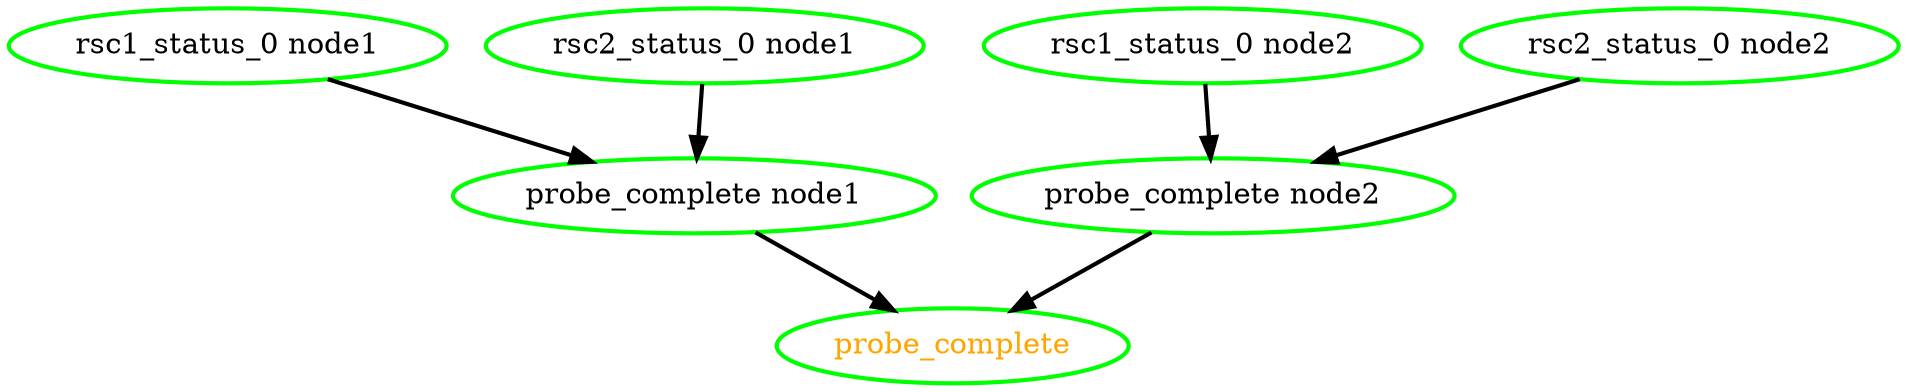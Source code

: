 digraph "g" {
	size = "30,30"
"probe_complete" [ style=bold color="green" fontcolor="orange" ]
"probe_complete node1" [ style=bold color="green" fontcolor="black" ]
"rsc1_status_0 node1" [ style=bold color="green" fontcolor="black" ]
"rsc2_status_0 node1" [ style=bold color="green" fontcolor="black" ]
"probe_complete node2" [ style=bold color="green" fontcolor="black" ]
"rsc1_status_0 node2" [ style=bold color="green" fontcolor="black" ]
"rsc2_status_0 node2" [ style=bold color="green" fontcolor="black" ]
"probe_complete node1" -> "probe_complete" [ style = bold]
"probe_complete node2" -> "probe_complete" [ style = bold]
"rsc1_status_0 node1" -> "probe_complete node1" [ style = bold]
"rsc2_status_0 node1" -> "probe_complete node1" [ style = bold]
"rsc1_status_0 node2" -> "probe_complete node2" [ style = bold]
"rsc2_status_0 node2" -> "probe_complete node2" [ style = bold]
}
